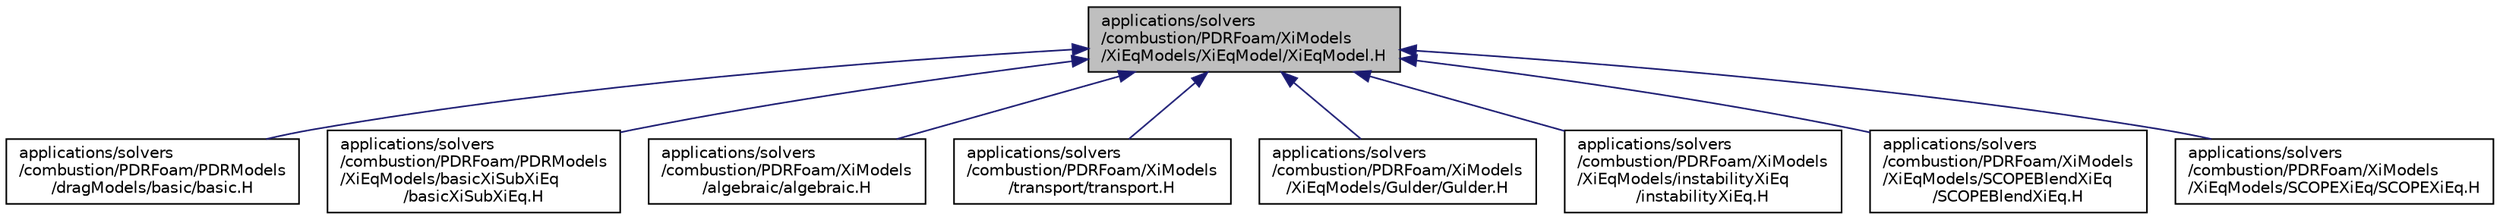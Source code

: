 digraph "applications/solvers/combustion/PDRFoam/XiModels/XiEqModels/XiEqModel/XiEqModel.H"
{
  bgcolor="transparent";
  edge [fontname="Helvetica",fontsize="10",labelfontname="Helvetica",labelfontsize="10"];
  node [fontname="Helvetica",fontsize="10",shape=record];
  Node350 [label="applications/solvers\l/combustion/PDRFoam/XiModels\l/XiEqModels/XiEqModel/XiEqModel.H",height=0.2,width=0.4,color="black", fillcolor="grey75", style="filled", fontcolor="black"];
  Node350 -> Node351 [dir="back",color="midnightblue",fontsize="10",style="solid",fontname="Helvetica"];
  Node351 [label="applications/solvers\l/combustion/PDRFoam/PDRModels\l/dragModels/basic/basic.H",height=0.2,width=0.4,color="black",URL="$a20162.html"];
  Node350 -> Node352 [dir="back",color="midnightblue",fontsize="10",style="solid",fontname="Helvetica"];
  Node352 [label="applications/solvers\l/combustion/PDRFoam/PDRModels\l/XiEqModels/basicXiSubXiEq\l/basicXiSubXiEq.H",height=0.2,width=0.4,color="black",URL="$a20183.html"];
  Node350 -> Node353 [dir="back",color="midnightblue",fontsize="10",style="solid",fontname="Helvetica"];
  Node353 [label="applications/solvers\l/combustion/PDRFoam/XiModels\l/algebraic/algebraic.H",height=0.2,width=0.4,color="black",URL="$a20201.html"];
  Node350 -> Node354 [dir="back",color="midnightblue",fontsize="10",style="solid",fontname="Helvetica"];
  Node354 [label="applications/solvers\l/combustion/PDRFoam/XiModels\l/transport/transport.H",height=0.2,width=0.4,color="black",URL="$a20213.html"];
  Node350 -> Node355 [dir="back",color="midnightblue",fontsize="10",style="solid",fontname="Helvetica"];
  Node355 [label="applications/solvers\l/combustion/PDRFoam/XiModels\l/XiEqModels/Gulder/Gulder.H",height=0.2,width=0.4,color="black",URL="$a20219.html"];
  Node350 -> Node356 [dir="back",color="midnightblue",fontsize="10",style="solid",fontname="Helvetica"];
  Node356 [label="applications/solvers\l/combustion/PDRFoam/XiModels\l/XiEqModels/instabilityXiEq\l/instabilityXiEq.H",height=0.2,width=0.4,color="black",URL="$a20225.html"];
  Node350 -> Node357 [dir="back",color="midnightblue",fontsize="10",style="solid",fontname="Helvetica"];
  Node357 [label="applications/solvers\l/combustion/PDRFoam/XiModels\l/XiEqModels/SCOPEBlendXiEq\l/SCOPEBlendXiEq.H",height=0.2,width=0.4,color="black",URL="$a20231.html"];
  Node350 -> Node358 [dir="back",color="midnightblue",fontsize="10",style="solid",fontname="Helvetica"];
  Node358 [label="applications/solvers\l/combustion/PDRFoam/XiModels\l/XiEqModels/SCOPEXiEq/SCOPEXiEq.H",height=0.2,width=0.4,color="black",URL="$a20237.html"];
}
